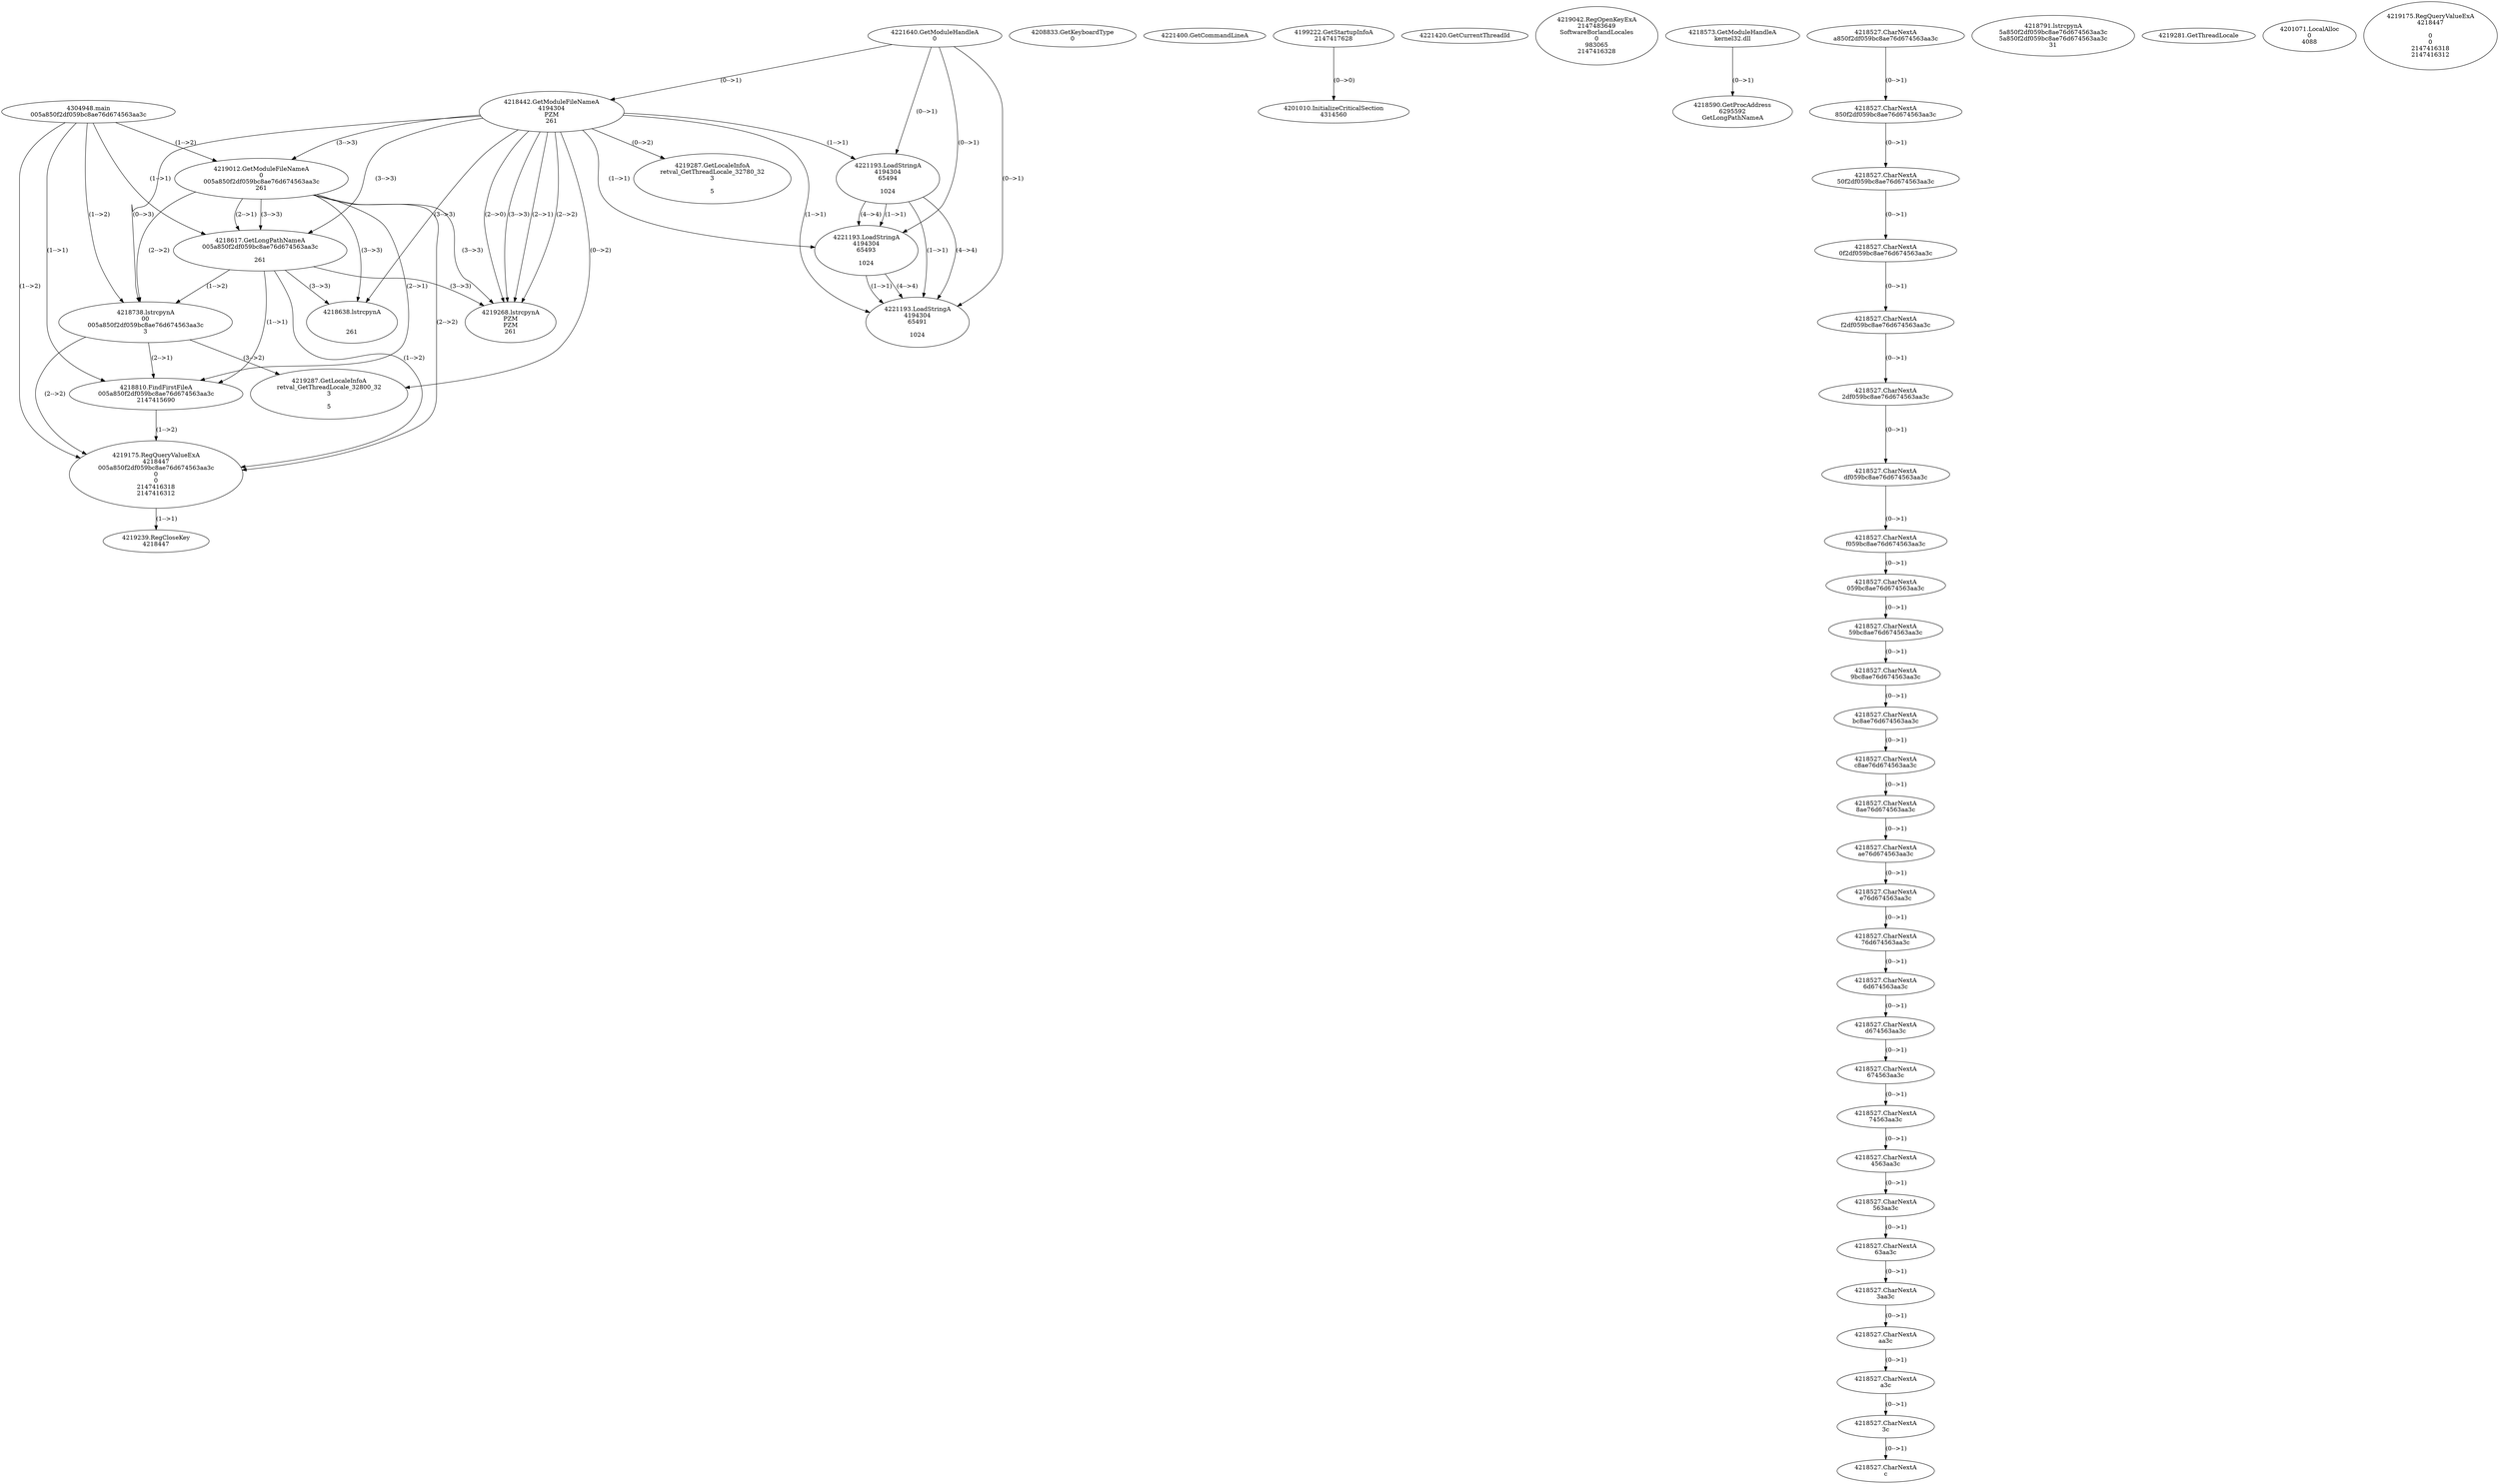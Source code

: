 // Global SCDG with merge call
digraph {
	0 [label="4304948.main
005a850f2df059bc8ae76d674563aa3c"]
	1 [label="4221640.GetModuleHandleA
0"]
	2 [label="4208833.GetKeyboardType
0"]
	3 [label="4221400.GetCommandLineA
"]
	4 [label="4199222.GetStartupInfoA
2147417628"]
	5 [label="4221420.GetCurrentThreadId
"]
	6 [label="4218442.GetModuleFileNameA
4194304
PZM
261"]
	1 -> 6 [label="(0-->1)"]
	7 [label="4219012.GetModuleFileNameA
0
005a850f2df059bc8ae76d674563aa3c
261"]
	0 -> 7 [label="(1-->2)"]
	6 -> 7 [label="(3-->3)"]
	8 [label="4219042.RegOpenKeyExA
2147483649
Software\Borland\Locales
0
983065
2147416328"]
	9 [label="4218573.GetModuleHandleA
kernel32.dll"]
	10 [label="4218590.GetProcAddress
6295592
GetLongPathNameA"]
	9 -> 10 [label="(0-->1)"]
	11 [label="4218617.GetLongPathNameA
005a850f2df059bc8ae76d674563aa3c

261"]
	0 -> 11 [label="(1-->1)"]
	7 -> 11 [label="(2-->1)"]
	6 -> 11 [label="(3-->3)"]
	7 -> 11 [label="(3-->3)"]
	12 [label="4218738.lstrcpynA
00
005a850f2df059bc8ae76d674563aa3c
3"]
	0 -> 12 [label="(1-->2)"]
	7 -> 12 [label="(2-->2)"]
	11 -> 12 [label="(1-->2)"]
	6 -> 12 [label="(0-->3)"]
	13 [label="4218527.CharNextA
a850f2df059bc8ae76d674563aa3c"]
	14 [label="4218527.CharNextA
850f2df059bc8ae76d674563aa3c"]
	13 -> 14 [label="(0-->1)"]
	15 [label="4218527.CharNextA
50f2df059bc8ae76d674563aa3c"]
	14 -> 15 [label="(0-->1)"]
	16 [label="4218527.CharNextA
0f2df059bc8ae76d674563aa3c"]
	15 -> 16 [label="(0-->1)"]
	17 [label="4218527.CharNextA
f2df059bc8ae76d674563aa3c"]
	16 -> 17 [label="(0-->1)"]
	18 [label="4218527.CharNextA
2df059bc8ae76d674563aa3c"]
	17 -> 18 [label="(0-->1)"]
	19 [label="4218527.CharNextA
df059bc8ae76d674563aa3c"]
	18 -> 19 [label="(0-->1)"]
	20 [label="4218527.CharNextA
f059bc8ae76d674563aa3c"]
	19 -> 20 [label="(0-->1)"]
	21 [label="4218527.CharNextA
059bc8ae76d674563aa3c"]
	20 -> 21 [label="(0-->1)"]
	22 [label="4218527.CharNextA
59bc8ae76d674563aa3c"]
	21 -> 22 [label="(0-->1)"]
	23 [label="4218527.CharNextA
9bc8ae76d674563aa3c"]
	22 -> 23 [label="(0-->1)"]
	24 [label="4218527.CharNextA
bc8ae76d674563aa3c"]
	23 -> 24 [label="(0-->1)"]
	25 [label="4218527.CharNextA
c8ae76d674563aa3c"]
	24 -> 25 [label="(0-->1)"]
	26 [label="4218527.CharNextA
8ae76d674563aa3c"]
	25 -> 26 [label="(0-->1)"]
	27 [label="4218527.CharNextA
ae76d674563aa3c"]
	26 -> 27 [label="(0-->1)"]
	28 [label="4218527.CharNextA
e76d674563aa3c"]
	27 -> 28 [label="(0-->1)"]
	29 [label="4218527.CharNextA
76d674563aa3c"]
	28 -> 29 [label="(0-->1)"]
	30 [label="4218527.CharNextA
6d674563aa3c"]
	29 -> 30 [label="(0-->1)"]
	31 [label="4218527.CharNextA
d674563aa3c"]
	30 -> 31 [label="(0-->1)"]
	32 [label="4218527.CharNextA
674563aa3c"]
	31 -> 32 [label="(0-->1)"]
	33 [label="4218527.CharNextA
74563aa3c"]
	32 -> 33 [label="(0-->1)"]
	34 [label="4218527.CharNextA
4563aa3c"]
	33 -> 34 [label="(0-->1)"]
	35 [label="4218527.CharNextA
563aa3c"]
	34 -> 35 [label="(0-->1)"]
	36 [label="4218527.CharNextA
63aa3c"]
	35 -> 36 [label="(0-->1)"]
	37 [label="4218527.CharNextA
3aa3c"]
	36 -> 37 [label="(0-->1)"]
	38 [label="4218527.CharNextA
aa3c"]
	37 -> 38 [label="(0-->1)"]
	39 [label="4218527.CharNextA
a3c"]
	38 -> 39 [label="(0-->1)"]
	40 [label="4218527.CharNextA
3c"]
	39 -> 40 [label="(0-->1)"]
	41 [label="4218527.CharNextA
c"]
	40 -> 41 [label="(0-->1)"]
	42 [label="4218791.lstrcpynA
5a850f2df059bc8ae76d674563aa3c
5a850f2df059bc8ae76d674563aa3c
31"]
	43 [label="4218810.FindFirstFileA
005a850f2df059bc8ae76d674563aa3c
2147415690"]
	0 -> 43 [label="(1-->1)"]
	7 -> 43 [label="(2-->1)"]
	11 -> 43 [label="(1-->1)"]
	12 -> 43 [label="(2-->1)"]
	44 [label="4219175.RegQueryValueExA
4218447
005a850f2df059bc8ae76d674563aa3c
0
0
2147416318
2147416312"]
	0 -> 44 [label="(1-->2)"]
	7 -> 44 [label="(2-->2)"]
	11 -> 44 [label="(1-->2)"]
	12 -> 44 [label="(2-->2)"]
	43 -> 44 [label="(1-->2)"]
	45 [label="4219239.RegCloseKey
4218447"]
	44 -> 45 [label="(1-->1)"]
	46 [label="4219268.lstrcpynA
PZM
PZM
261"]
	6 -> 46 [label="(2-->1)"]
	6 -> 46 [label="(2-->2)"]
	6 -> 46 [label="(3-->3)"]
	7 -> 46 [label="(3-->3)"]
	11 -> 46 [label="(3-->3)"]
	6 -> 46 [label="(2-->0)"]
	47 [label="4219281.GetThreadLocale
"]
	48 [label="4219287.GetLocaleInfoA
retval_GetThreadLocale_32800_32
3

5"]
	6 -> 48 [label="(0-->2)"]
	12 -> 48 [label="(3-->2)"]
	49 [label="4221193.LoadStringA
4194304
65494

1024"]
	1 -> 49 [label="(0-->1)"]
	6 -> 49 [label="(1-->1)"]
	50 [label="4221193.LoadStringA
4194304
65493

1024"]
	1 -> 50 [label="(0-->1)"]
	6 -> 50 [label="(1-->1)"]
	49 -> 50 [label="(1-->1)"]
	49 -> 50 [label="(4-->4)"]
	51 [label="4221193.LoadStringA
4194304
65491

1024"]
	1 -> 51 [label="(0-->1)"]
	6 -> 51 [label="(1-->1)"]
	49 -> 51 [label="(1-->1)"]
	50 -> 51 [label="(1-->1)"]
	49 -> 51 [label="(4-->4)"]
	50 -> 51 [label="(4-->4)"]
	52 [label="4201010.InitializeCriticalSection
4314560"]
	4 -> 52 [label="(0-->0)"]
	53 [label="4201071.LocalAlloc
0
4088"]
	54 [label="4218638.lstrcpynA


261"]
	6 -> 54 [label="(3-->3)"]
	7 -> 54 [label="(3-->3)"]
	11 -> 54 [label="(3-->3)"]
	55 [label="4219175.RegQueryValueExA
4218447

0
0
2147416318
2147416312"]
	56 [label="4219287.GetLocaleInfoA
retval_GetThreadLocale_32780_32
3

5"]
	6 -> 56 [label="(0-->2)"]
}
